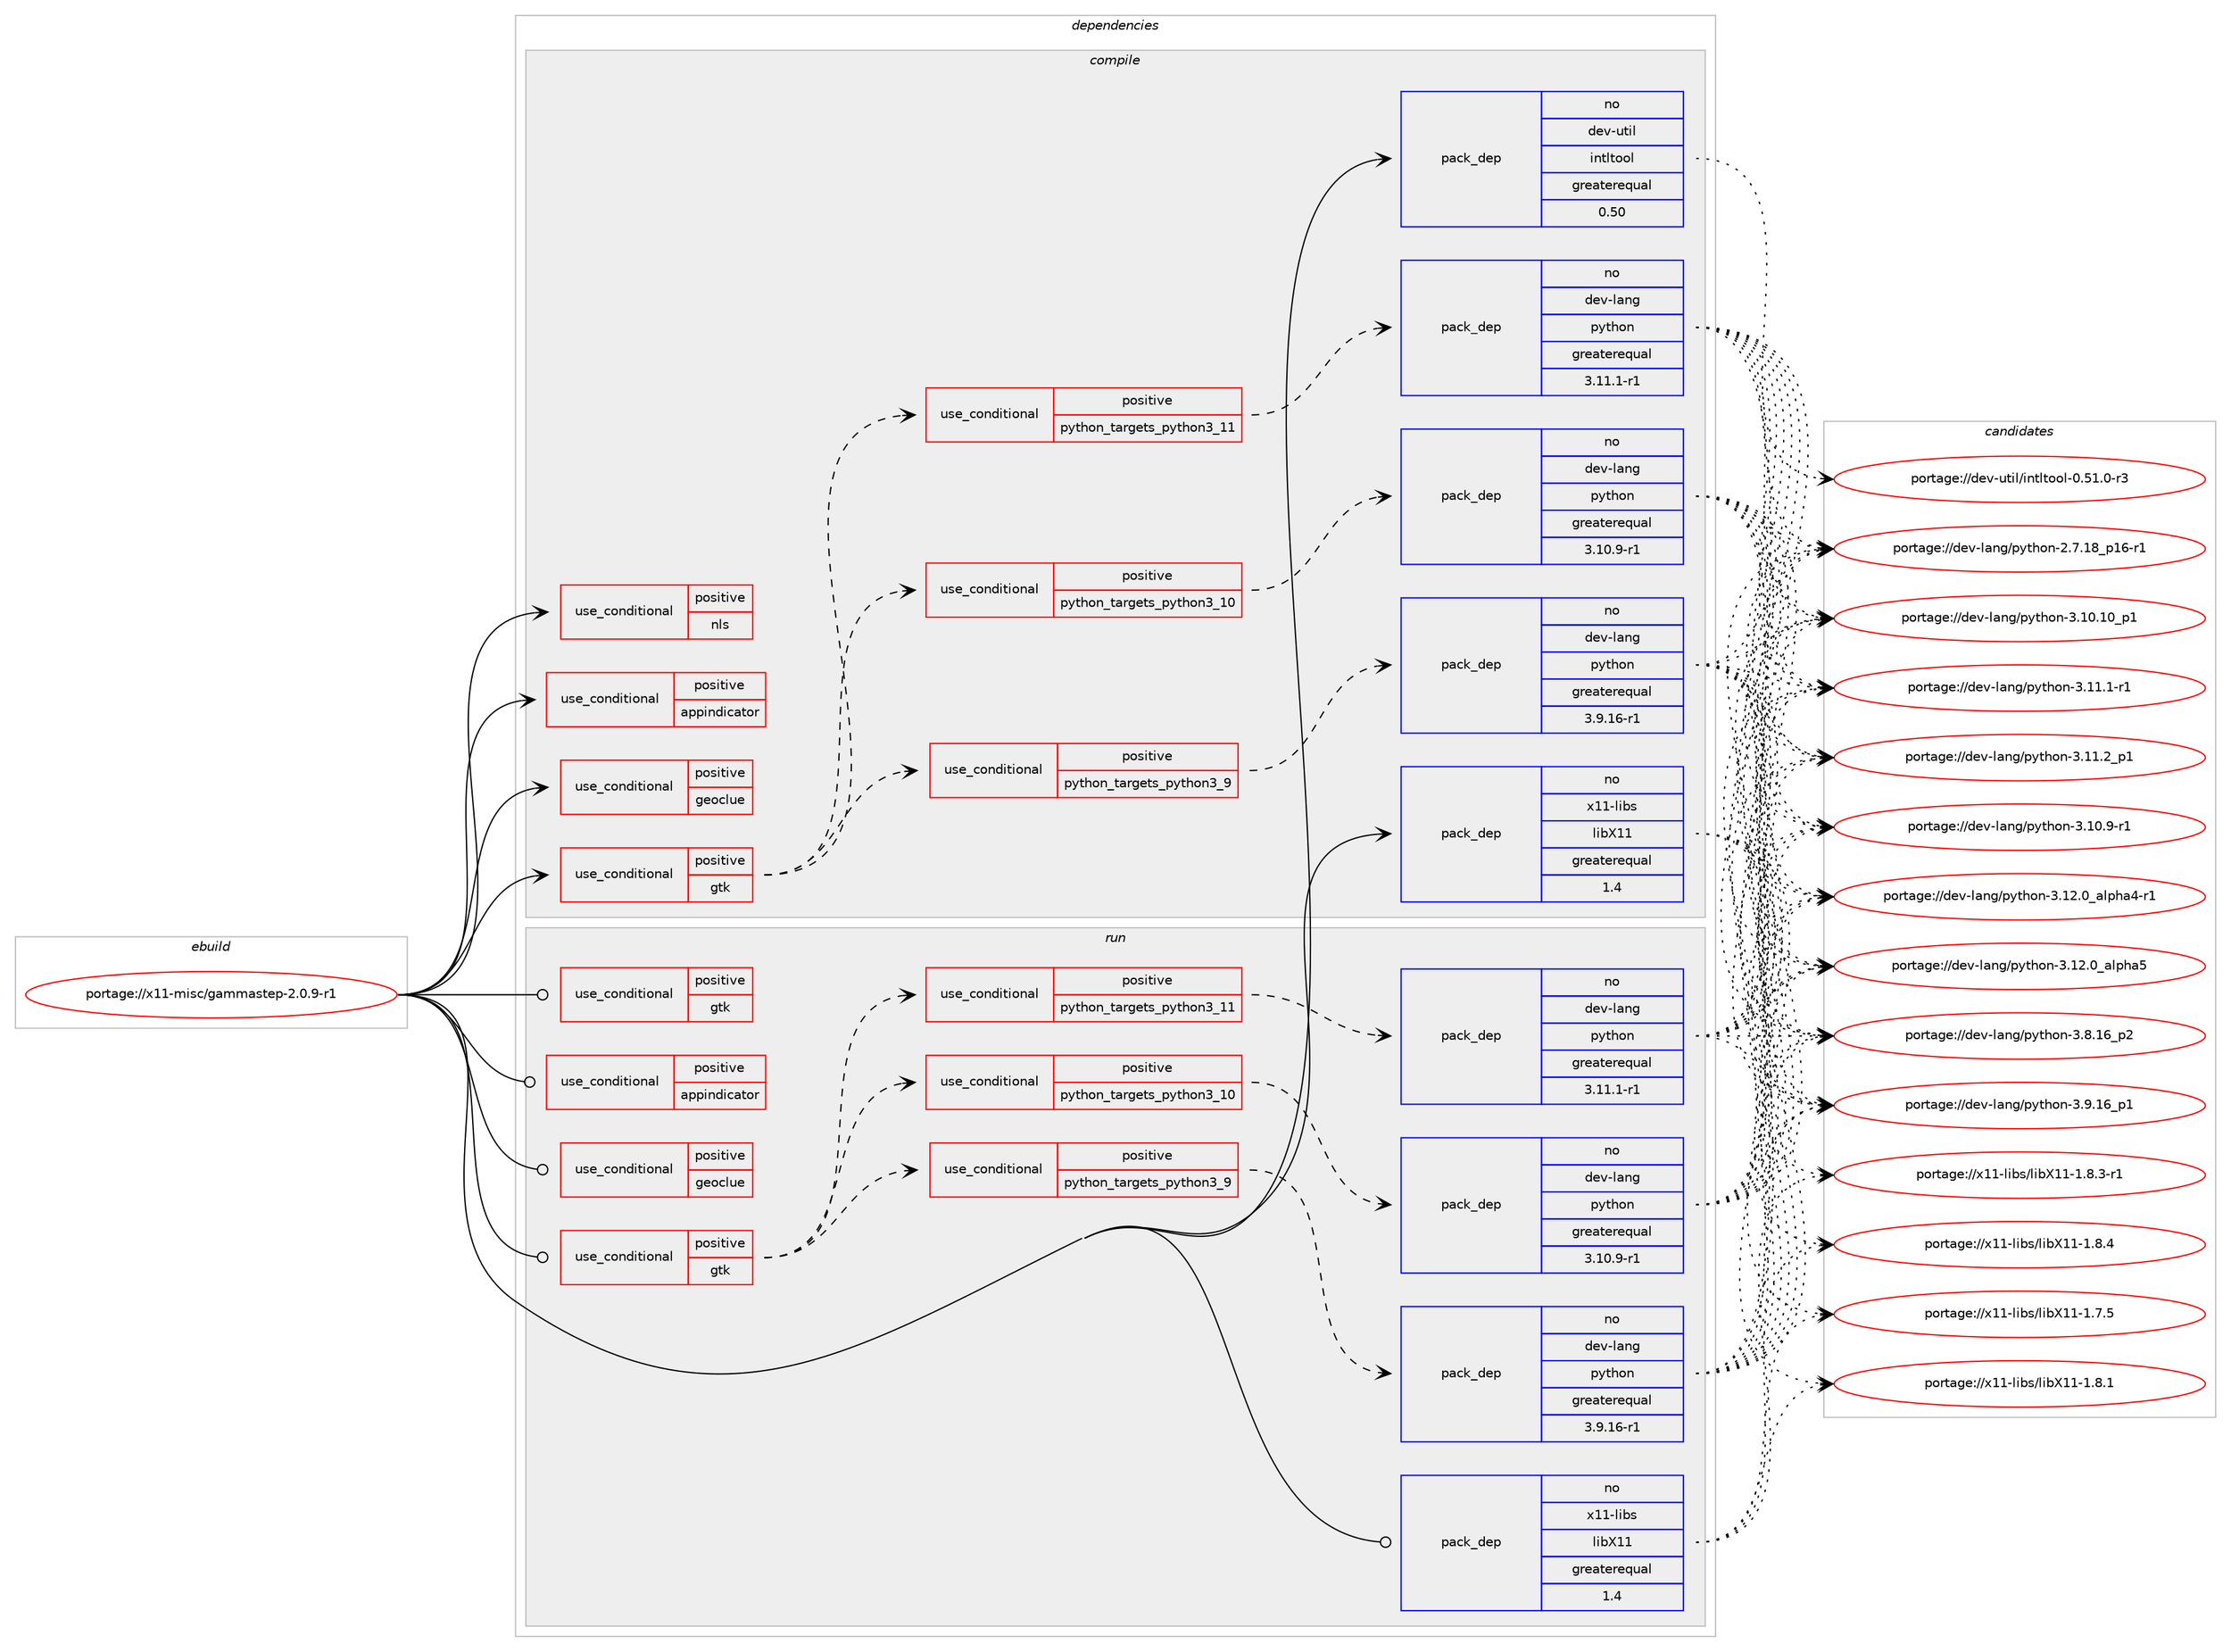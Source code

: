 digraph prolog {

# *************
# Graph options
# *************

newrank=true;
concentrate=true;
compound=true;
graph [rankdir=LR,fontname=Helvetica,fontsize=10,ranksep=1.5];#, ranksep=2.5, nodesep=0.2];
edge  [arrowhead=vee];
node  [fontname=Helvetica,fontsize=10];

# **********
# The ebuild
# **********

subgraph cluster_leftcol {
color=gray;
rank=same;
label=<<i>ebuild</i>>;
id [label="portage://x11-misc/gammastep-2.0.9-r1", color=red, width=4, href="../x11-misc/gammastep-2.0.9-r1.svg"];
}

# ****************
# The dependencies
# ****************

subgraph cluster_midcol {
color=gray;
label=<<i>dependencies</i>>;
subgraph cluster_compile {
fillcolor="#eeeeee";
style=filled;
label=<<i>compile</i>>;
subgraph cond65 {
dependency344 [label=<<TABLE BORDER="0" CELLBORDER="1" CELLSPACING="0" CELLPADDING="4"><TR><TD ROWSPAN="3" CELLPADDING="10">use_conditional</TD></TR><TR><TD>positive</TD></TR><TR><TD>appindicator</TD></TR></TABLE>>, shape=none, color=red];
# *** BEGIN UNKNOWN DEPENDENCY TYPE (TODO) ***
# dependency344 -> package_dependency(portage://x11-misc/gammastep-2.0.9-r1,install,no,dev-libs,libayatana-appindicator,none,[,,],[],[])
# *** END UNKNOWN DEPENDENCY TYPE (TODO) ***

}
id:e -> dependency344:w [weight=20,style="solid",arrowhead="vee"];
subgraph cond66 {
dependency345 [label=<<TABLE BORDER="0" CELLBORDER="1" CELLSPACING="0" CELLPADDING="4"><TR><TD ROWSPAN="3" CELLPADDING="10">use_conditional</TD></TR><TR><TD>positive</TD></TR><TR><TD>geoclue</TD></TR></TABLE>>, shape=none, color=red];
# *** BEGIN UNKNOWN DEPENDENCY TYPE (TODO) ***
# dependency345 -> package_dependency(portage://x11-misc/gammastep-2.0.9-r1,install,no,app-misc,geoclue,none,[,,],[slot(2.0)],[])
# *** END UNKNOWN DEPENDENCY TYPE (TODO) ***

# *** BEGIN UNKNOWN DEPENDENCY TYPE (TODO) ***
# dependency345 -> package_dependency(portage://x11-misc/gammastep-2.0.9-r1,install,no,dev-libs,glib,none,[,,],[slot(2)],[])
# *** END UNKNOWN DEPENDENCY TYPE (TODO) ***

}
id:e -> dependency345:w [weight=20,style="solid",arrowhead="vee"];
subgraph cond67 {
dependency346 [label=<<TABLE BORDER="0" CELLBORDER="1" CELLSPACING="0" CELLPADDING="4"><TR><TD ROWSPAN="3" CELLPADDING="10">use_conditional</TD></TR><TR><TD>positive</TD></TR><TR><TD>gtk</TD></TR></TABLE>>, shape=none, color=red];
subgraph cond68 {
dependency347 [label=<<TABLE BORDER="0" CELLBORDER="1" CELLSPACING="0" CELLPADDING="4"><TR><TD ROWSPAN="3" CELLPADDING="10">use_conditional</TD></TR><TR><TD>positive</TD></TR><TR><TD>python_targets_python3_9</TD></TR></TABLE>>, shape=none, color=red];
subgraph pack235 {
dependency348 [label=<<TABLE BORDER="0" CELLBORDER="1" CELLSPACING="0" CELLPADDING="4" WIDTH="220"><TR><TD ROWSPAN="6" CELLPADDING="30">pack_dep</TD></TR><TR><TD WIDTH="110">no</TD></TR><TR><TD>dev-lang</TD></TR><TR><TD>python</TD></TR><TR><TD>greaterequal</TD></TR><TR><TD>3.9.16-r1</TD></TR></TABLE>>, shape=none, color=blue];
}
dependency347:e -> dependency348:w [weight=20,style="dashed",arrowhead="vee"];
}
dependency346:e -> dependency347:w [weight=20,style="dashed",arrowhead="vee"];
subgraph cond69 {
dependency349 [label=<<TABLE BORDER="0" CELLBORDER="1" CELLSPACING="0" CELLPADDING="4"><TR><TD ROWSPAN="3" CELLPADDING="10">use_conditional</TD></TR><TR><TD>positive</TD></TR><TR><TD>python_targets_python3_10</TD></TR></TABLE>>, shape=none, color=red];
subgraph pack236 {
dependency350 [label=<<TABLE BORDER="0" CELLBORDER="1" CELLSPACING="0" CELLPADDING="4" WIDTH="220"><TR><TD ROWSPAN="6" CELLPADDING="30">pack_dep</TD></TR><TR><TD WIDTH="110">no</TD></TR><TR><TD>dev-lang</TD></TR><TR><TD>python</TD></TR><TR><TD>greaterequal</TD></TR><TR><TD>3.10.9-r1</TD></TR></TABLE>>, shape=none, color=blue];
}
dependency349:e -> dependency350:w [weight=20,style="dashed",arrowhead="vee"];
}
dependency346:e -> dependency349:w [weight=20,style="dashed",arrowhead="vee"];
subgraph cond70 {
dependency351 [label=<<TABLE BORDER="0" CELLBORDER="1" CELLSPACING="0" CELLPADDING="4"><TR><TD ROWSPAN="3" CELLPADDING="10">use_conditional</TD></TR><TR><TD>positive</TD></TR><TR><TD>python_targets_python3_11</TD></TR></TABLE>>, shape=none, color=red];
subgraph pack237 {
dependency352 [label=<<TABLE BORDER="0" CELLBORDER="1" CELLSPACING="0" CELLPADDING="4" WIDTH="220"><TR><TD ROWSPAN="6" CELLPADDING="30">pack_dep</TD></TR><TR><TD WIDTH="110">no</TD></TR><TR><TD>dev-lang</TD></TR><TR><TD>python</TD></TR><TR><TD>greaterequal</TD></TR><TR><TD>3.11.1-r1</TD></TR></TABLE>>, shape=none, color=blue];
}
dependency351:e -> dependency352:w [weight=20,style="dashed",arrowhead="vee"];
}
dependency346:e -> dependency351:w [weight=20,style="dashed",arrowhead="vee"];
}
id:e -> dependency346:w [weight=20,style="solid",arrowhead="vee"];
subgraph cond71 {
dependency353 [label=<<TABLE BORDER="0" CELLBORDER="1" CELLSPACING="0" CELLPADDING="4"><TR><TD ROWSPAN="3" CELLPADDING="10">use_conditional</TD></TR><TR><TD>positive</TD></TR><TR><TD>nls</TD></TR></TABLE>>, shape=none, color=red];
# *** BEGIN UNKNOWN DEPENDENCY TYPE (TODO) ***
# dependency353 -> package_dependency(portage://x11-misc/gammastep-2.0.9-r1,install,no,sys-devel,gettext,none,[,,],[],[])
# *** END UNKNOWN DEPENDENCY TYPE (TODO) ***

}
id:e -> dependency353:w [weight=20,style="solid",arrowhead="vee"];
subgraph pack238 {
dependency354 [label=<<TABLE BORDER="0" CELLBORDER="1" CELLSPACING="0" CELLPADDING="4" WIDTH="220"><TR><TD ROWSPAN="6" CELLPADDING="30">pack_dep</TD></TR><TR><TD WIDTH="110">no</TD></TR><TR><TD>dev-util</TD></TR><TR><TD>intltool</TD></TR><TR><TD>greaterequal</TD></TR><TR><TD>0.50</TD></TR></TABLE>>, shape=none, color=blue];
}
id:e -> dependency354:w [weight=20,style="solid",arrowhead="vee"];
subgraph pack239 {
dependency355 [label=<<TABLE BORDER="0" CELLBORDER="1" CELLSPACING="0" CELLPADDING="4" WIDTH="220"><TR><TD ROWSPAN="6" CELLPADDING="30">pack_dep</TD></TR><TR><TD WIDTH="110">no</TD></TR><TR><TD>x11-libs</TD></TR><TR><TD>libX11</TD></TR><TR><TD>greaterequal</TD></TR><TR><TD>1.4</TD></TR></TABLE>>, shape=none, color=blue];
}
id:e -> dependency355:w [weight=20,style="solid",arrowhead="vee"];
# *** BEGIN UNKNOWN DEPENDENCY TYPE (TODO) ***
# id -> package_dependency(portage://x11-misc/gammastep-2.0.9-r1,install,no,x11-libs,libXxf86vm,none,[,,],[],[])
# *** END UNKNOWN DEPENDENCY TYPE (TODO) ***

# *** BEGIN UNKNOWN DEPENDENCY TYPE (TODO) ***
# id -> package_dependency(portage://x11-misc/gammastep-2.0.9-r1,install,no,x11-libs,libdrm,none,[,,],[],[])
# *** END UNKNOWN DEPENDENCY TYPE (TODO) ***

# *** BEGIN UNKNOWN DEPENDENCY TYPE (TODO) ***
# id -> package_dependency(portage://x11-misc/gammastep-2.0.9-r1,install,no,x11-libs,libxcb,none,[,,],[],[])
# *** END UNKNOWN DEPENDENCY TYPE (TODO) ***

}
subgraph cluster_compileandrun {
fillcolor="#eeeeee";
style=filled;
label=<<i>compile and run</i>>;
}
subgraph cluster_run {
fillcolor="#eeeeee";
style=filled;
label=<<i>run</i>>;
subgraph cond72 {
dependency356 [label=<<TABLE BORDER="0" CELLBORDER="1" CELLSPACING="0" CELLPADDING="4"><TR><TD ROWSPAN="3" CELLPADDING="10">use_conditional</TD></TR><TR><TD>positive</TD></TR><TR><TD>appindicator</TD></TR></TABLE>>, shape=none, color=red];
# *** BEGIN UNKNOWN DEPENDENCY TYPE (TODO) ***
# dependency356 -> package_dependency(portage://x11-misc/gammastep-2.0.9-r1,run,no,dev-libs,libayatana-appindicator,none,[,,],[],[])
# *** END UNKNOWN DEPENDENCY TYPE (TODO) ***

}
id:e -> dependency356:w [weight=20,style="solid",arrowhead="odot"];
subgraph cond73 {
dependency357 [label=<<TABLE BORDER="0" CELLBORDER="1" CELLSPACING="0" CELLPADDING="4"><TR><TD ROWSPAN="3" CELLPADDING="10">use_conditional</TD></TR><TR><TD>positive</TD></TR><TR><TD>geoclue</TD></TR></TABLE>>, shape=none, color=red];
# *** BEGIN UNKNOWN DEPENDENCY TYPE (TODO) ***
# dependency357 -> package_dependency(portage://x11-misc/gammastep-2.0.9-r1,run,no,app-misc,geoclue,none,[,,],[slot(2.0)],[])
# *** END UNKNOWN DEPENDENCY TYPE (TODO) ***

# *** BEGIN UNKNOWN DEPENDENCY TYPE (TODO) ***
# dependency357 -> package_dependency(portage://x11-misc/gammastep-2.0.9-r1,run,no,dev-libs,glib,none,[,,],[slot(2)],[])
# *** END UNKNOWN DEPENDENCY TYPE (TODO) ***

}
id:e -> dependency357:w [weight=20,style="solid",arrowhead="odot"];
subgraph cond74 {
dependency358 [label=<<TABLE BORDER="0" CELLBORDER="1" CELLSPACING="0" CELLPADDING="4"><TR><TD ROWSPAN="3" CELLPADDING="10">use_conditional</TD></TR><TR><TD>positive</TD></TR><TR><TD>gtk</TD></TR></TABLE>>, shape=none, color=red];
subgraph cond75 {
dependency359 [label=<<TABLE BORDER="0" CELLBORDER="1" CELLSPACING="0" CELLPADDING="4"><TR><TD ROWSPAN="3" CELLPADDING="10">use_conditional</TD></TR><TR><TD>positive</TD></TR><TR><TD>python_targets_python3_9</TD></TR></TABLE>>, shape=none, color=red];
subgraph pack240 {
dependency360 [label=<<TABLE BORDER="0" CELLBORDER="1" CELLSPACING="0" CELLPADDING="4" WIDTH="220"><TR><TD ROWSPAN="6" CELLPADDING="30">pack_dep</TD></TR><TR><TD WIDTH="110">no</TD></TR><TR><TD>dev-lang</TD></TR><TR><TD>python</TD></TR><TR><TD>greaterequal</TD></TR><TR><TD>3.9.16-r1</TD></TR></TABLE>>, shape=none, color=blue];
}
dependency359:e -> dependency360:w [weight=20,style="dashed",arrowhead="vee"];
}
dependency358:e -> dependency359:w [weight=20,style="dashed",arrowhead="vee"];
subgraph cond76 {
dependency361 [label=<<TABLE BORDER="0" CELLBORDER="1" CELLSPACING="0" CELLPADDING="4"><TR><TD ROWSPAN="3" CELLPADDING="10">use_conditional</TD></TR><TR><TD>positive</TD></TR><TR><TD>python_targets_python3_10</TD></TR></TABLE>>, shape=none, color=red];
subgraph pack241 {
dependency362 [label=<<TABLE BORDER="0" CELLBORDER="1" CELLSPACING="0" CELLPADDING="4" WIDTH="220"><TR><TD ROWSPAN="6" CELLPADDING="30">pack_dep</TD></TR><TR><TD WIDTH="110">no</TD></TR><TR><TD>dev-lang</TD></TR><TR><TD>python</TD></TR><TR><TD>greaterequal</TD></TR><TR><TD>3.10.9-r1</TD></TR></TABLE>>, shape=none, color=blue];
}
dependency361:e -> dependency362:w [weight=20,style="dashed",arrowhead="vee"];
}
dependency358:e -> dependency361:w [weight=20,style="dashed",arrowhead="vee"];
subgraph cond77 {
dependency363 [label=<<TABLE BORDER="0" CELLBORDER="1" CELLSPACING="0" CELLPADDING="4"><TR><TD ROWSPAN="3" CELLPADDING="10">use_conditional</TD></TR><TR><TD>positive</TD></TR><TR><TD>python_targets_python3_11</TD></TR></TABLE>>, shape=none, color=red];
subgraph pack242 {
dependency364 [label=<<TABLE BORDER="0" CELLBORDER="1" CELLSPACING="0" CELLPADDING="4" WIDTH="220"><TR><TD ROWSPAN="6" CELLPADDING="30">pack_dep</TD></TR><TR><TD WIDTH="110">no</TD></TR><TR><TD>dev-lang</TD></TR><TR><TD>python</TD></TR><TR><TD>greaterequal</TD></TR><TR><TD>3.11.1-r1</TD></TR></TABLE>>, shape=none, color=blue];
}
dependency363:e -> dependency364:w [weight=20,style="dashed",arrowhead="vee"];
}
dependency358:e -> dependency363:w [weight=20,style="dashed",arrowhead="vee"];
}
id:e -> dependency358:w [weight=20,style="solid",arrowhead="odot"];
subgraph cond78 {
dependency365 [label=<<TABLE BORDER="0" CELLBORDER="1" CELLSPACING="0" CELLPADDING="4"><TR><TD ROWSPAN="3" CELLPADDING="10">use_conditional</TD></TR><TR><TD>positive</TD></TR><TR><TD>gtk</TD></TR></TABLE>>, shape=none, color=red];
# *** BEGIN UNKNOWN DEPENDENCY TYPE (TODO) ***
# dependency365 -> package_dependency(portage://x11-misc/gammastep-2.0.9-r1,run,no,dev-python,pygobject,none,[,,],[],[use(optenable(python_targets_python3_9),negative),use(optenable(python_targets_python3_10),negative),use(optenable(python_targets_python3_11),negative)])
# *** END UNKNOWN DEPENDENCY TYPE (TODO) ***

# *** BEGIN UNKNOWN DEPENDENCY TYPE (TODO) ***
# dependency365 -> package_dependency(portage://x11-misc/gammastep-2.0.9-r1,run,no,x11-libs,gtk+,none,[,,],[slot(3)],[use(enable(introspection),none)])
# *** END UNKNOWN DEPENDENCY TYPE (TODO) ***

# *** BEGIN UNKNOWN DEPENDENCY TYPE (TODO) ***
# dependency365 -> package_dependency(portage://x11-misc/gammastep-2.0.9-r1,run,no,dev-python,pyxdg,none,[,,],[],[use(optenable(python_targets_python3_9),negative),use(optenable(python_targets_python3_10),negative),use(optenable(python_targets_python3_11),negative)])
# *** END UNKNOWN DEPENDENCY TYPE (TODO) ***

}
id:e -> dependency365:w [weight=20,style="solid",arrowhead="odot"];
subgraph pack243 {
dependency366 [label=<<TABLE BORDER="0" CELLBORDER="1" CELLSPACING="0" CELLPADDING="4" WIDTH="220"><TR><TD ROWSPAN="6" CELLPADDING="30">pack_dep</TD></TR><TR><TD WIDTH="110">no</TD></TR><TR><TD>x11-libs</TD></TR><TR><TD>libX11</TD></TR><TR><TD>greaterequal</TD></TR><TR><TD>1.4</TD></TR></TABLE>>, shape=none, color=blue];
}
id:e -> dependency366:w [weight=20,style="solid",arrowhead="odot"];
# *** BEGIN UNKNOWN DEPENDENCY TYPE (TODO) ***
# id -> package_dependency(portage://x11-misc/gammastep-2.0.9-r1,run,no,x11-libs,libXxf86vm,none,[,,],[],[])
# *** END UNKNOWN DEPENDENCY TYPE (TODO) ***

# *** BEGIN UNKNOWN DEPENDENCY TYPE (TODO) ***
# id -> package_dependency(portage://x11-misc/gammastep-2.0.9-r1,run,no,x11-libs,libdrm,none,[,,],[],[])
# *** END UNKNOWN DEPENDENCY TYPE (TODO) ***

# *** BEGIN UNKNOWN DEPENDENCY TYPE (TODO) ***
# id -> package_dependency(portage://x11-misc/gammastep-2.0.9-r1,run,no,x11-libs,libxcb,none,[,,],[],[])
# *** END UNKNOWN DEPENDENCY TYPE (TODO) ***

}
}

# **************
# The candidates
# **************

subgraph cluster_choices {
rank=same;
color=gray;
label=<<i>candidates</i>>;

subgraph choice235 {
color=black;
nodesep=1;
choice100101118451089711010347112121116104111110455046554649569511249544511449 [label="portage://dev-lang/python-2.7.18_p16-r1", color=red, width=4,href="../dev-lang/python-2.7.18_p16-r1.svg"];
choice10010111845108971101034711212111610411111045514649484649489511249 [label="portage://dev-lang/python-3.10.10_p1", color=red, width=4,href="../dev-lang/python-3.10.10_p1.svg"];
choice100101118451089711010347112121116104111110455146494846574511449 [label="portage://dev-lang/python-3.10.9-r1", color=red, width=4,href="../dev-lang/python-3.10.9-r1.svg"];
choice100101118451089711010347112121116104111110455146494946494511449 [label="portage://dev-lang/python-3.11.1-r1", color=red, width=4,href="../dev-lang/python-3.11.1-r1.svg"];
choice100101118451089711010347112121116104111110455146494946509511249 [label="portage://dev-lang/python-3.11.2_p1", color=red, width=4,href="../dev-lang/python-3.11.2_p1.svg"];
choice10010111845108971101034711212111610411111045514649504648959710811210497524511449 [label="portage://dev-lang/python-3.12.0_alpha4-r1", color=red, width=4,href="../dev-lang/python-3.12.0_alpha4-r1.svg"];
choice1001011184510897110103471121211161041111104551464950464895971081121049753 [label="portage://dev-lang/python-3.12.0_alpha5", color=red, width=4,href="../dev-lang/python-3.12.0_alpha5.svg"];
choice100101118451089711010347112121116104111110455146564649549511250 [label="portage://dev-lang/python-3.8.16_p2", color=red, width=4,href="../dev-lang/python-3.8.16_p2.svg"];
choice100101118451089711010347112121116104111110455146574649549511249 [label="portage://dev-lang/python-3.9.16_p1", color=red, width=4,href="../dev-lang/python-3.9.16_p1.svg"];
dependency348:e -> choice100101118451089711010347112121116104111110455046554649569511249544511449:w [style=dotted,weight="100"];
dependency348:e -> choice10010111845108971101034711212111610411111045514649484649489511249:w [style=dotted,weight="100"];
dependency348:e -> choice100101118451089711010347112121116104111110455146494846574511449:w [style=dotted,weight="100"];
dependency348:e -> choice100101118451089711010347112121116104111110455146494946494511449:w [style=dotted,weight="100"];
dependency348:e -> choice100101118451089711010347112121116104111110455146494946509511249:w [style=dotted,weight="100"];
dependency348:e -> choice10010111845108971101034711212111610411111045514649504648959710811210497524511449:w [style=dotted,weight="100"];
dependency348:e -> choice1001011184510897110103471121211161041111104551464950464895971081121049753:w [style=dotted,weight="100"];
dependency348:e -> choice100101118451089711010347112121116104111110455146564649549511250:w [style=dotted,weight="100"];
dependency348:e -> choice100101118451089711010347112121116104111110455146574649549511249:w [style=dotted,weight="100"];
}
subgraph choice236 {
color=black;
nodesep=1;
choice100101118451089711010347112121116104111110455046554649569511249544511449 [label="portage://dev-lang/python-2.7.18_p16-r1", color=red, width=4,href="../dev-lang/python-2.7.18_p16-r1.svg"];
choice10010111845108971101034711212111610411111045514649484649489511249 [label="portage://dev-lang/python-3.10.10_p1", color=red, width=4,href="../dev-lang/python-3.10.10_p1.svg"];
choice100101118451089711010347112121116104111110455146494846574511449 [label="portage://dev-lang/python-3.10.9-r1", color=red, width=4,href="../dev-lang/python-3.10.9-r1.svg"];
choice100101118451089711010347112121116104111110455146494946494511449 [label="portage://dev-lang/python-3.11.1-r1", color=red, width=4,href="../dev-lang/python-3.11.1-r1.svg"];
choice100101118451089711010347112121116104111110455146494946509511249 [label="portage://dev-lang/python-3.11.2_p1", color=red, width=4,href="../dev-lang/python-3.11.2_p1.svg"];
choice10010111845108971101034711212111610411111045514649504648959710811210497524511449 [label="portage://dev-lang/python-3.12.0_alpha4-r1", color=red, width=4,href="../dev-lang/python-3.12.0_alpha4-r1.svg"];
choice1001011184510897110103471121211161041111104551464950464895971081121049753 [label="portage://dev-lang/python-3.12.0_alpha5", color=red, width=4,href="../dev-lang/python-3.12.0_alpha5.svg"];
choice100101118451089711010347112121116104111110455146564649549511250 [label="portage://dev-lang/python-3.8.16_p2", color=red, width=4,href="../dev-lang/python-3.8.16_p2.svg"];
choice100101118451089711010347112121116104111110455146574649549511249 [label="portage://dev-lang/python-3.9.16_p1", color=red, width=4,href="../dev-lang/python-3.9.16_p1.svg"];
dependency350:e -> choice100101118451089711010347112121116104111110455046554649569511249544511449:w [style=dotted,weight="100"];
dependency350:e -> choice10010111845108971101034711212111610411111045514649484649489511249:w [style=dotted,weight="100"];
dependency350:e -> choice100101118451089711010347112121116104111110455146494846574511449:w [style=dotted,weight="100"];
dependency350:e -> choice100101118451089711010347112121116104111110455146494946494511449:w [style=dotted,weight="100"];
dependency350:e -> choice100101118451089711010347112121116104111110455146494946509511249:w [style=dotted,weight="100"];
dependency350:e -> choice10010111845108971101034711212111610411111045514649504648959710811210497524511449:w [style=dotted,weight="100"];
dependency350:e -> choice1001011184510897110103471121211161041111104551464950464895971081121049753:w [style=dotted,weight="100"];
dependency350:e -> choice100101118451089711010347112121116104111110455146564649549511250:w [style=dotted,weight="100"];
dependency350:e -> choice100101118451089711010347112121116104111110455146574649549511249:w [style=dotted,weight="100"];
}
subgraph choice237 {
color=black;
nodesep=1;
choice100101118451089711010347112121116104111110455046554649569511249544511449 [label="portage://dev-lang/python-2.7.18_p16-r1", color=red, width=4,href="../dev-lang/python-2.7.18_p16-r1.svg"];
choice10010111845108971101034711212111610411111045514649484649489511249 [label="portage://dev-lang/python-3.10.10_p1", color=red, width=4,href="../dev-lang/python-3.10.10_p1.svg"];
choice100101118451089711010347112121116104111110455146494846574511449 [label="portage://dev-lang/python-3.10.9-r1", color=red, width=4,href="../dev-lang/python-3.10.9-r1.svg"];
choice100101118451089711010347112121116104111110455146494946494511449 [label="portage://dev-lang/python-3.11.1-r1", color=red, width=4,href="../dev-lang/python-3.11.1-r1.svg"];
choice100101118451089711010347112121116104111110455146494946509511249 [label="portage://dev-lang/python-3.11.2_p1", color=red, width=4,href="../dev-lang/python-3.11.2_p1.svg"];
choice10010111845108971101034711212111610411111045514649504648959710811210497524511449 [label="portage://dev-lang/python-3.12.0_alpha4-r1", color=red, width=4,href="../dev-lang/python-3.12.0_alpha4-r1.svg"];
choice1001011184510897110103471121211161041111104551464950464895971081121049753 [label="portage://dev-lang/python-3.12.0_alpha5", color=red, width=4,href="../dev-lang/python-3.12.0_alpha5.svg"];
choice100101118451089711010347112121116104111110455146564649549511250 [label="portage://dev-lang/python-3.8.16_p2", color=red, width=4,href="../dev-lang/python-3.8.16_p2.svg"];
choice100101118451089711010347112121116104111110455146574649549511249 [label="portage://dev-lang/python-3.9.16_p1", color=red, width=4,href="../dev-lang/python-3.9.16_p1.svg"];
dependency352:e -> choice100101118451089711010347112121116104111110455046554649569511249544511449:w [style=dotted,weight="100"];
dependency352:e -> choice10010111845108971101034711212111610411111045514649484649489511249:w [style=dotted,weight="100"];
dependency352:e -> choice100101118451089711010347112121116104111110455146494846574511449:w [style=dotted,weight="100"];
dependency352:e -> choice100101118451089711010347112121116104111110455146494946494511449:w [style=dotted,weight="100"];
dependency352:e -> choice100101118451089711010347112121116104111110455146494946509511249:w [style=dotted,weight="100"];
dependency352:e -> choice10010111845108971101034711212111610411111045514649504648959710811210497524511449:w [style=dotted,weight="100"];
dependency352:e -> choice1001011184510897110103471121211161041111104551464950464895971081121049753:w [style=dotted,weight="100"];
dependency352:e -> choice100101118451089711010347112121116104111110455146564649549511250:w [style=dotted,weight="100"];
dependency352:e -> choice100101118451089711010347112121116104111110455146574649549511249:w [style=dotted,weight="100"];
}
subgraph choice238 {
color=black;
nodesep=1;
choice1001011184511711610510847105110116108116111111108454846534946484511451 [label="portage://dev-util/intltool-0.51.0-r3", color=red, width=4,href="../dev-util/intltool-0.51.0-r3.svg"];
dependency354:e -> choice1001011184511711610510847105110116108116111111108454846534946484511451:w [style=dotted,weight="100"];
}
subgraph choice239 {
color=black;
nodesep=1;
choice120494945108105981154710810598884949454946554653 [label="portage://x11-libs/libX11-1.7.5", color=red, width=4,href="../x11-libs/libX11-1.7.5.svg"];
choice120494945108105981154710810598884949454946564649 [label="portage://x11-libs/libX11-1.8.1", color=red, width=4,href="../x11-libs/libX11-1.8.1.svg"];
choice1204949451081059811547108105988849494549465646514511449 [label="portage://x11-libs/libX11-1.8.3-r1", color=red, width=4,href="../x11-libs/libX11-1.8.3-r1.svg"];
choice120494945108105981154710810598884949454946564652 [label="portage://x11-libs/libX11-1.8.4", color=red, width=4,href="../x11-libs/libX11-1.8.4.svg"];
dependency355:e -> choice120494945108105981154710810598884949454946554653:w [style=dotted,weight="100"];
dependency355:e -> choice120494945108105981154710810598884949454946564649:w [style=dotted,weight="100"];
dependency355:e -> choice1204949451081059811547108105988849494549465646514511449:w [style=dotted,weight="100"];
dependency355:e -> choice120494945108105981154710810598884949454946564652:w [style=dotted,weight="100"];
}
subgraph choice240 {
color=black;
nodesep=1;
choice100101118451089711010347112121116104111110455046554649569511249544511449 [label="portage://dev-lang/python-2.7.18_p16-r1", color=red, width=4,href="../dev-lang/python-2.7.18_p16-r1.svg"];
choice10010111845108971101034711212111610411111045514649484649489511249 [label="portage://dev-lang/python-3.10.10_p1", color=red, width=4,href="../dev-lang/python-3.10.10_p1.svg"];
choice100101118451089711010347112121116104111110455146494846574511449 [label="portage://dev-lang/python-3.10.9-r1", color=red, width=4,href="../dev-lang/python-3.10.9-r1.svg"];
choice100101118451089711010347112121116104111110455146494946494511449 [label="portage://dev-lang/python-3.11.1-r1", color=red, width=4,href="../dev-lang/python-3.11.1-r1.svg"];
choice100101118451089711010347112121116104111110455146494946509511249 [label="portage://dev-lang/python-3.11.2_p1", color=red, width=4,href="../dev-lang/python-3.11.2_p1.svg"];
choice10010111845108971101034711212111610411111045514649504648959710811210497524511449 [label="portage://dev-lang/python-3.12.0_alpha4-r1", color=red, width=4,href="../dev-lang/python-3.12.0_alpha4-r1.svg"];
choice1001011184510897110103471121211161041111104551464950464895971081121049753 [label="portage://dev-lang/python-3.12.0_alpha5", color=red, width=4,href="../dev-lang/python-3.12.0_alpha5.svg"];
choice100101118451089711010347112121116104111110455146564649549511250 [label="portage://dev-lang/python-3.8.16_p2", color=red, width=4,href="../dev-lang/python-3.8.16_p2.svg"];
choice100101118451089711010347112121116104111110455146574649549511249 [label="portage://dev-lang/python-3.9.16_p1", color=red, width=4,href="../dev-lang/python-3.9.16_p1.svg"];
dependency360:e -> choice100101118451089711010347112121116104111110455046554649569511249544511449:w [style=dotted,weight="100"];
dependency360:e -> choice10010111845108971101034711212111610411111045514649484649489511249:w [style=dotted,weight="100"];
dependency360:e -> choice100101118451089711010347112121116104111110455146494846574511449:w [style=dotted,weight="100"];
dependency360:e -> choice100101118451089711010347112121116104111110455146494946494511449:w [style=dotted,weight="100"];
dependency360:e -> choice100101118451089711010347112121116104111110455146494946509511249:w [style=dotted,weight="100"];
dependency360:e -> choice10010111845108971101034711212111610411111045514649504648959710811210497524511449:w [style=dotted,weight="100"];
dependency360:e -> choice1001011184510897110103471121211161041111104551464950464895971081121049753:w [style=dotted,weight="100"];
dependency360:e -> choice100101118451089711010347112121116104111110455146564649549511250:w [style=dotted,weight="100"];
dependency360:e -> choice100101118451089711010347112121116104111110455146574649549511249:w [style=dotted,weight="100"];
}
subgraph choice241 {
color=black;
nodesep=1;
choice100101118451089711010347112121116104111110455046554649569511249544511449 [label="portage://dev-lang/python-2.7.18_p16-r1", color=red, width=4,href="../dev-lang/python-2.7.18_p16-r1.svg"];
choice10010111845108971101034711212111610411111045514649484649489511249 [label="portage://dev-lang/python-3.10.10_p1", color=red, width=4,href="../dev-lang/python-3.10.10_p1.svg"];
choice100101118451089711010347112121116104111110455146494846574511449 [label="portage://dev-lang/python-3.10.9-r1", color=red, width=4,href="../dev-lang/python-3.10.9-r1.svg"];
choice100101118451089711010347112121116104111110455146494946494511449 [label="portage://dev-lang/python-3.11.1-r1", color=red, width=4,href="../dev-lang/python-3.11.1-r1.svg"];
choice100101118451089711010347112121116104111110455146494946509511249 [label="portage://dev-lang/python-3.11.2_p1", color=red, width=4,href="../dev-lang/python-3.11.2_p1.svg"];
choice10010111845108971101034711212111610411111045514649504648959710811210497524511449 [label="portage://dev-lang/python-3.12.0_alpha4-r1", color=red, width=4,href="../dev-lang/python-3.12.0_alpha4-r1.svg"];
choice1001011184510897110103471121211161041111104551464950464895971081121049753 [label="portage://dev-lang/python-3.12.0_alpha5", color=red, width=4,href="../dev-lang/python-3.12.0_alpha5.svg"];
choice100101118451089711010347112121116104111110455146564649549511250 [label="portage://dev-lang/python-3.8.16_p2", color=red, width=4,href="../dev-lang/python-3.8.16_p2.svg"];
choice100101118451089711010347112121116104111110455146574649549511249 [label="portage://dev-lang/python-3.9.16_p1", color=red, width=4,href="../dev-lang/python-3.9.16_p1.svg"];
dependency362:e -> choice100101118451089711010347112121116104111110455046554649569511249544511449:w [style=dotted,weight="100"];
dependency362:e -> choice10010111845108971101034711212111610411111045514649484649489511249:w [style=dotted,weight="100"];
dependency362:e -> choice100101118451089711010347112121116104111110455146494846574511449:w [style=dotted,weight="100"];
dependency362:e -> choice100101118451089711010347112121116104111110455146494946494511449:w [style=dotted,weight="100"];
dependency362:e -> choice100101118451089711010347112121116104111110455146494946509511249:w [style=dotted,weight="100"];
dependency362:e -> choice10010111845108971101034711212111610411111045514649504648959710811210497524511449:w [style=dotted,weight="100"];
dependency362:e -> choice1001011184510897110103471121211161041111104551464950464895971081121049753:w [style=dotted,weight="100"];
dependency362:e -> choice100101118451089711010347112121116104111110455146564649549511250:w [style=dotted,weight="100"];
dependency362:e -> choice100101118451089711010347112121116104111110455146574649549511249:w [style=dotted,weight="100"];
}
subgraph choice242 {
color=black;
nodesep=1;
choice100101118451089711010347112121116104111110455046554649569511249544511449 [label="portage://dev-lang/python-2.7.18_p16-r1", color=red, width=4,href="../dev-lang/python-2.7.18_p16-r1.svg"];
choice10010111845108971101034711212111610411111045514649484649489511249 [label="portage://dev-lang/python-3.10.10_p1", color=red, width=4,href="../dev-lang/python-3.10.10_p1.svg"];
choice100101118451089711010347112121116104111110455146494846574511449 [label="portage://dev-lang/python-3.10.9-r1", color=red, width=4,href="../dev-lang/python-3.10.9-r1.svg"];
choice100101118451089711010347112121116104111110455146494946494511449 [label="portage://dev-lang/python-3.11.1-r1", color=red, width=4,href="../dev-lang/python-3.11.1-r1.svg"];
choice100101118451089711010347112121116104111110455146494946509511249 [label="portage://dev-lang/python-3.11.2_p1", color=red, width=4,href="../dev-lang/python-3.11.2_p1.svg"];
choice10010111845108971101034711212111610411111045514649504648959710811210497524511449 [label="portage://dev-lang/python-3.12.0_alpha4-r1", color=red, width=4,href="../dev-lang/python-3.12.0_alpha4-r1.svg"];
choice1001011184510897110103471121211161041111104551464950464895971081121049753 [label="portage://dev-lang/python-3.12.0_alpha5", color=red, width=4,href="../dev-lang/python-3.12.0_alpha5.svg"];
choice100101118451089711010347112121116104111110455146564649549511250 [label="portage://dev-lang/python-3.8.16_p2", color=red, width=4,href="../dev-lang/python-3.8.16_p2.svg"];
choice100101118451089711010347112121116104111110455146574649549511249 [label="portage://dev-lang/python-3.9.16_p1", color=red, width=4,href="../dev-lang/python-3.9.16_p1.svg"];
dependency364:e -> choice100101118451089711010347112121116104111110455046554649569511249544511449:w [style=dotted,weight="100"];
dependency364:e -> choice10010111845108971101034711212111610411111045514649484649489511249:w [style=dotted,weight="100"];
dependency364:e -> choice100101118451089711010347112121116104111110455146494846574511449:w [style=dotted,weight="100"];
dependency364:e -> choice100101118451089711010347112121116104111110455146494946494511449:w [style=dotted,weight="100"];
dependency364:e -> choice100101118451089711010347112121116104111110455146494946509511249:w [style=dotted,weight="100"];
dependency364:e -> choice10010111845108971101034711212111610411111045514649504648959710811210497524511449:w [style=dotted,weight="100"];
dependency364:e -> choice1001011184510897110103471121211161041111104551464950464895971081121049753:w [style=dotted,weight="100"];
dependency364:e -> choice100101118451089711010347112121116104111110455146564649549511250:w [style=dotted,weight="100"];
dependency364:e -> choice100101118451089711010347112121116104111110455146574649549511249:w [style=dotted,weight="100"];
}
subgraph choice243 {
color=black;
nodesep=1;
choice120494945108105981154710810598884949454946554653 [label="portage://x11-libs/libX11-1.7.5", color=red, width=4,href="../x11-libs/libX11-1.7.5.svg"];
choice120494945108105981154710810598884949454946564649 [label="portage://x11-libs/libX11-1.8.1", color=red, width=4,href="../x11-libs/libX11-1.8.1.svg"];
choice1204949451081059811547108105988849494549465646514511449 [label="portage://x11-libs/libX11-1.8.3-r1", color=red, width=4,href="../x11-libs/libX11-1.8.3-r1.svg"];
choice120494945108105981154710810598884949454946564652 [label="portage://x11-libs/libX11-1.8.4", color=red, width=4,href="../x11-libs/libX11-1.8.4.svg"];
dependency366:e -> choice120494945108105981154710810598884949454946554653:w [style=dotted,weight="100"];
dependency366:e -> choice120494945108105981154710810598884949454946564649:w [style=dotted,weight="100"];
dependency366:e -> choice1204949451081059811547108105988849494549465646514511449:w [style=dotted,weight="100"];
dependency366:e -> choice120494945108105981154710810598884949454946564652:w [style=dotted,weight="100"];
}
}

}
